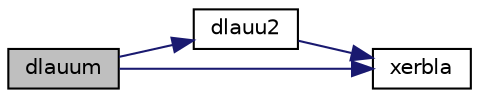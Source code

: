 digraph "dlauum"
{
 // LATEX_PDF_SIZE
  edge [fontname="Helvetica",fontsize="10",labelfontname="Helvetica",labelfontsize="10"];
  node [fontname="Helvetica",fontsize="10",shape=record];
  rankdir="LR";
  Node1 [label="dlauum",height=0.2,width=0.4,color="black", fillcolor="grey75", style="filled", fontcolor="black",tooltip="DLAUUM computes the product UUH or LHL, where U and L are upper or lower triangular matrices (blocked..."];
  Node1 -> Node2 [color="midnightblue",fontsize="10",style="solid",fontname="Helvetica"];
  Node2 [label="dlauu2",height=0.2,width=0.4,color="black", fillcolor="white", style="filled",URL="$dlauu2_8f.html#a6a16dced8cd4fd4de9f73c977992d5a7",tooltip="DLAUU2 computes the product UUH or LHL, where U and L are upper or lower triangular matrices (unblock..."];
  Node2 -> Node3 [color="midnightblue",fontsize="10",style="solid",fontname="Helvetica"];
  Node3 [label="xerbla",height=0.2,width=0.4,color="black", fillcolor="white", style="filled",URL="$xerbla_8f.html#a377ee61015baf8dea7770b3a404b1c07",tooltip="XERBLA"];
  Node1 -> Node3 [color="midnightblue",fontsize="10",style="solid",fontname="Helvetica"];
}
